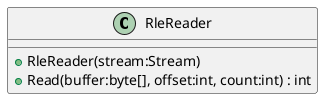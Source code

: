 @startuml
class RleReader {
    + RleReader(stream:Stream)
    + Read(buffer:byte[], offset:int, count:int) : int
}
@enduml
